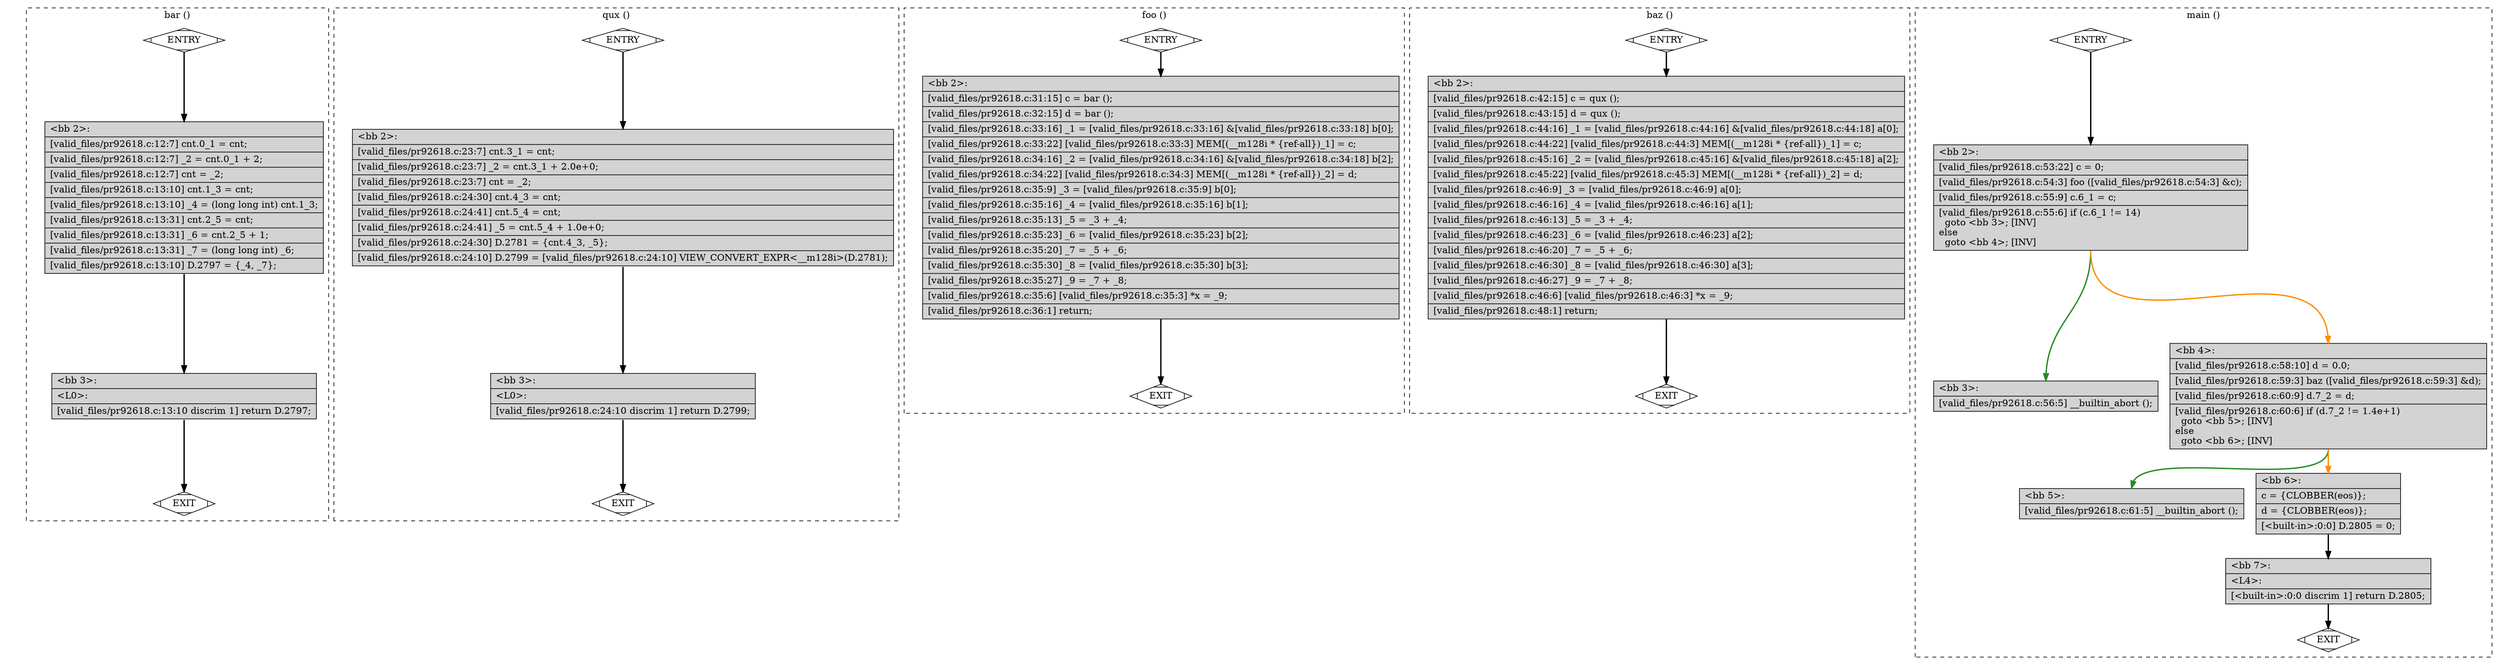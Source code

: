 digraph "a-pr92618.c.015t.cfg" {
overlap=false;
subgraph "cluster_bar" {
	style="dashed";
	color="black";
	label="bar ()";
	fn_0_basic_block_0 [shape=Mdiamond,style=filled,fillcolor=white,label="ENTRY"];

	fn_0_basic_block_1 [shape=Mdiamond,style=filled,fillcolor=white,label="EXIT"];

	fn_0_basic_block_2 [shape=record,style=filled,fillcolor=lightgrey,label="{\<bb\ 2\>:\l\
|[valid_files/pr92618.c:12:7]\ cnt.0_1\ =\ cnt;\l\
|[valid_files/pr92618.c:12:7]\ _2\ =\ cnt.0_1\ +\ 2;\l\
|[valid_files/pr92618.c:12:7]\ cnt\ =\ _2;\l\
|[valid_files/pr92618.c:13:10]\ cnt.1_3\ =\ cnt;\l\
|[valid_files/pr92618.c:13:10]\ _4\ =\ (long\ long\ int)\ cnt.1_3;\l\
|[valid_files/pr92618.c:13:31]\ cnt.2_5\ =\ cnt;\l\
|[valid_files/pr92618.c:13:31]\ _6\ =\ cnt.2_5\ +\ 1;\l\
|[valid_files/pr92618.c:13:31]\ _7\ =\ (long\ long\ int)\ _6;\l\
|[valid_files/pr92618.c:13:10]\ D.2797\ =\ \{_4,\ _7\};\l\
}"];

	fn_0_basic_block_3 [shape=record,style=filled,fillcolor=lightgrey,label="{\<bb\ 3\>:\l\
|\<L0\>:\l\
|[valid_files/pr92618.c:13:10\ discrim\ 1]\ return\ D.2797;\l\
}"];

	fn_0_basic_block_0:s -> fn_0_basic_block_2:n [style="solid,bold",color=black,weight=100,constraint=true];
	fn_0_basic_block_2:s -> fn_0_basic_block_3:n [style="solid,bold",color=black,weight=100,constraint=true];
	fn_0_basic_block_3:s -> fn_0_basic_block_1:n [style="solid,bold",color=black,weight=10,constraint=true];
	fn_0_basic_block_0:s -> fn_0_basic_block_1:n [style="invis",constraint=true];
}
subgraph "cluster_qux" {
	style="dashed";
	color="black";
	label="qux ()";
	fn_1_basic_block_0 [shape=Mdiamond,style=filled,fillcolor=white,label="ENTRY"];

	fn_1_basic_block_1 [shape=Mdiamond,style=filled,fillcolor=white,label="EXIT"];

	fn_1_basic_block_2 [shape=record,style=filled,fillcolor=lightgrey,label="{\<bb\ 2\>:\l\
|[valid_files/pr92618.c:23:7]\ cnt.3_1\ =\ cnt;\l\
|[valid_files/pr92618.c:23:7]\ _2\ =\ cnt.3_1\ +\ 2.0e+0;\l\
|[valid_files/pr92618.c:23:7]\ cnt\ =\ _2;\l\
|[valid_files/pr92618.c:24:30]\ cnt.4_3\ =\ cnt;\l\
|[valid_files/pr92618.c:24:41]\ cnt.5_4\ =\ cnt;\l\
|[valid_files/pr92618.c:24:41]\ _5\ =\ cnt.5_4\ +\ 1.0e+0;\l\
|[valid_files/pr92618.c:24:30]\ D.2781\ =\ \{cnt.4_3,\ _5\};\l\
|[valid_files/pr92618.c:24:10]\ D.2799\ =\ [valid_files/pr92618.c:24:10]\ VIEW_CONVERT_EXPR\<__m128i\>(D.2781);\l\
}"];

	fn_1_basic_block_3 [shape=record,style=filled,fillcolor=lightgrey,label="{\<bb\ 3\>:\l\
|\<L0\>:\l\
|[valid_files/pr92618.c:24:10\ discrim\ 1]\ return\ D.2799;\l\
}"];

	fn_1_basic_block_0:s -> fn_1_basic_block_2:n [style="solid,bold",color=black,weight=100,constraint=true];
	fn_1_basic_block_2:s -> fn_1_basic_block_3:n [style="solid,bold",color=black,weight=100,constraint=true];
	fn_1_basic_block_3:s -> fn_1_basic_block_1:n [style="solid,bold",color=black,weight=10,constraint=true];
	fn_1_basic_block_0:s -> fn_1_basic_block_1:n [style="invis",constraint=true];
}
subgraph "cluster_foo" {
	style="dashed";
	color="black";
	label="foo ()";
	fn_2_basic_block_0 [shape=Mdiamond,style=filled,fillcolor=white,label="ENTRY"];

	fn_2_basic_block_1 [shape=Mdiamond,style=filled,fillcolor=white,label="EXIT"];

	fn_2_basic_block_2 [shape=record,style=filled,fillcolor=lightgrey,label="{\<bb\ 2\>:\l\
|[valid_files/pr92618.c:31:15]\ c\ =\ bar\ ();\l\
|[valid_files/pr92618.c:32:15]\ d\ =\ bar\ ();\l\
|[valid_files/pr92618.c:33:16]\ _1\ =\ [valid_files/pr92618.c:33:16]\ &[valid_files/pr92618.c:33:18]\ b[0];\l\
|[valid_files/pr92618.c:33:22]\ [valid_files/pr92618.c:33:3]\ MEM[(__m128i\ *\ \{ref-all\})_1]\ =\ c;\l\
|[valid_files/pr92618.c:34:16]\ _2\ =\ [valid_files/pr92618.c:34:16]\ &[valid_files/pr92618.c:34:18]\ b[2];\l\
|[valid_files/pr92618.c:34:22]\ [valid_files/pr92618.c:34:3]\ MEM[(__m128i\ *\ \{ref-all\})_2]\ =\ d;\l\
|[valid_files/pr92618.c:35:9]\ _3\ =\ [valid_files/pr92618.c:35:9]\ b[0];\l\
|[valid_files/pr92618.c:35:16]\ _4\ =\ [valid_files/pr92618.c:35:16]\ b[1];\l\
|[valid_files/pr92618.c:35:13]\ _5\ =\ _3\ +\ _4;\l\
|[valid_files/pr92618.c:35:23]\ _6\ =\ [valid_files/pr92618.c:35:23]\ b[2];\l\
|[valid_files/pr92618.c:35:20]\ _7\ =\ _5\ +\ _6;\l\
|[valid_files/pr92618.c:35:30]\ _8\ =\ [valid_files/pr92618.c:35:30]\ b[3];\l\
|[valid_files/pr92618.c:35:27]\ _9\ =\ _7\ +\ _8;\l\
|[valid_files/pr92618.c:35:6]\ [valid_files/pr92618.c:35:3]\ *x\ =\ _9;\l\
|[valid_files/pr92618.c:36:1]\ return;\l\
}"];

	fn_2_basic_block_0:s -> fn_2_basic_block_2:n [style="solid,bold",color=black,weight=100,constraint=true];
	fn_2_basic_block_2:s -> fn_2_basic_block_1:n [style="solid,bold",color=black,weight=10,constraint=true];
	fn_2_basic_block_0:s -> fn_2_basic_block_1:n [style="invis",constraint=true];
}
subgraph "cluster_baz" {
	style="dashed";
	color="black";
	label="baz ()";
	fn_3_basic_block_0 [shape=Mdiamond,style=filled,fillcolor=white,label="ENTRY"];

	fn_3_basic_block_1 [shape=Mdiamond,style=filled,fillcolor=white,label="EXIT"];

	fn_3_basic_block_2 [shape=record,style=filled,fillcolor=lightgrey,label="{\<bb\ 2\>:\l\
|[valid_files/pr92618.c:42:15]\ c\ =\ qux\ ();\l\
|[valid_files/pr92618.c:43:15]\ d\ =\ qux\ ();\l\
|[valid_files/pr92618.c:44:16]\ _1\ =\ [valid_files/pr92618.c:44:16]\ &[valid_files/pr92618.c:44:18]\ a[0];\l\
|[valid_files/pr92618.c:44:22]\ [valid_files/pr92618.c:44:3]\ MEM[(__m128i\ *\ \{ref-all\})_1]\ =\ c;\l\
|[valid_files/pr92618.c:45:16]\ _2\ =\ [valid_files/pr92618.c:45:16]\ &[valid_files/pr92618.c:45:18]\ a[2];\l\
|[valid_files/pr92618.c:45:22]\ [valid_files/pr92618.c:45:3]\ MEM[(__m128i\ *\ \{ref-all\})_2]\ =\ d;\l\
|[valid_files/pr92618.c:46:9]\ _3\ =\ [valid_files/pr92618.c:46:9]\ a[0];\l\
|[valid_files/pr92618.c:46:16]\ _4\ =\ [valid_files/pr92618.c:46:16]\ a[1];\l\
|[valid_files/pr92618.c:46:13]\ _5\ =\ _3\ +\ _4;\l\
|[valid_files/pr92618.c:46:23]\ _6\ =\ [valid_files/pr92618.c:46:23]\ a[2];\l\
|[valid_files/pr92618.c:46:20]\ _7\ =\ _5\ +\ _6;\l\
|[valid_files/pr92618.c:46:30]\ _8\ =\ [valid_files/pr92618.c:46:30]\ a[3];\l\
|[valid_files/pr92618.c:46:27]\ _9\ =\ _7\ +\ _8;\l\
|[valid_files/pr92618.c:46:6]\ [valid_files/pr92618.c:46:3]\ *x\ =\ _9;\l\
|[valid_files/pr92618.c:48:1]\ return;\l\
}"];

	fn_3_basic_block_0:s -> fn_3_basic_block_2:n [style="solid,bold",color=black,weight=100,constraint=true];
	fn_3_basic_block_2:s -> fn_3_basic_block_1:n [style="solid,bold",color=black,weight=10,constraint=true];
	fn_3_basic_block_0:s -> fn_3_basic_block_1:n [style="invis",constraint=true];
}
subgraph "cluster_main" {
	style="dashed";
	color="black";
	label="main ()";
	fn_4_basic_block_0 [shape=Mdiamond,style=filled,fillcolor=white,label="ENTRY"];

	fn_4_basic_block_1 [shape=Mdiamond,style=filled,fillcolor=white,label="EXIT"];

	fn_4_basic_block_2 [shape=record,style=filled,fillcolor=lightgrey,label="{\<bb\ 2\>:\l\
|[valid_files/pr92618.c:53:22]\ c\ =\ 0;\l\
|[valid_files/pr92618.c:54:3]\ foo\ ([valid_files/pr92618.c:54:3]\ &c);\l\
|[valid_files/pr92618.c:55:9]\ c.6_1\ =\ c;\l\
|[valid_files/pr92618.c:55:6]\ if\ (c.6_1\ !=\ 14)\l\
\ \ goto\ \<bb\ 3\>;\ [INV]\l\
else\l\
\ \ goto\ \<bb\ 4\>;\ [INV]\l\
}"];

	fn_4_basic_block_3 [shape=record,style=filled,fillcolor=lightgrey,label="{\<bb\ 3\>:\l\
|[valid_files/pr92618.c:56:5]\ __builtin_abort\ ();\l\
}"];

	fn_4_basic_block_4 [shape=record,style=filled,fillcolor=lightgrey,label="{\<bb\ 4\>:\l\
|[valid_files/pr92618.c:58:10]\ d\ =\ 0.0;\l\
|[valid_files/pr92618.c:59:3]\ baz\ ([valid_files/pr92618.c:59:3]\ &d);\l\
|[valid_files/pr92618.c:60:9]\ d.7_2\ =\ d;\l\
|[valid_files/pr92618.c:60:6]\ if\ (d.7_2\ !=\ 1.4e+1)\l\
\ \ goto\ \<bb\ 5\>;\ [INV]\l\
else\l\
\ \ goto\ \<bb\ 6\>;\ [INV]\l\
}"];

	fn_4_basic_block_5 [shape=record,style=filled,fillcolor=lightgrey,label="{\<bb\ 5\>:\l\
|[valid_files/pr92618.c:61:5]\ __builtin_abort\ ();\l\
}"];

	fn_4_basic_block_6 [shape=record,style=filled,fillcolor=lightgrey,label="{\<bb\ 6\>:\l\
|c\ =\ \{CLOBBER(eos)\};\l\
|d\ =\ \{CLOBBER(eos)\};\l\
|[\<built-in\>:0:0]\ D.2805\ =\ 0;\l\
}"];

	fn_4_basic_block_7 [shape=record,style=filled,fillcolor=lightgrey,label="{\<bb\ 7\>:\l\
|\<L4\>:\l\
|[\<built-in\>:0:0\ discrim\ 1]\ return\ D.2805;\l\
}"];

	fn_4_basic_block_0:s -> fn_4_basic_block_2:n [style="solid,bold",color=black,weight=100,constraint=true];
	fn_4_basic_block_2:s -> fn_4_basic_block_3:n [style="solid,bold",color=forestgreen,weight=10,constraint=true];
	fn_4_basic_block_2:s -> fn_4_basic_block_4:n [style="solid,bold",color=darkorange,weight=10,constraint=true];
	fn_4_basic_block_4:s -> fn_4_basic_block_5:n [style="solid,bold",color=forestgreen,weight=10,constraint=true];
	fn_4_basic_block_4:s -> fn_4_basic_block_6:n [style="solid,bold",color=darkorange,weight=10,constraint=true];
	fn_4_basic_block_6:s -> fn_4_basic_block_7:n [style="solid,bold",color=black,weight=100,constraint=true];
	fn_4_basic_block_7:s -> fn_4_basic_block_1:n [style="solid,bold",color=black,weight=10,constraint=true];
	fn_4_basic_block_0:s -> fn_4_basic_block_1:n [style="invis",constraint=true];
}
}
